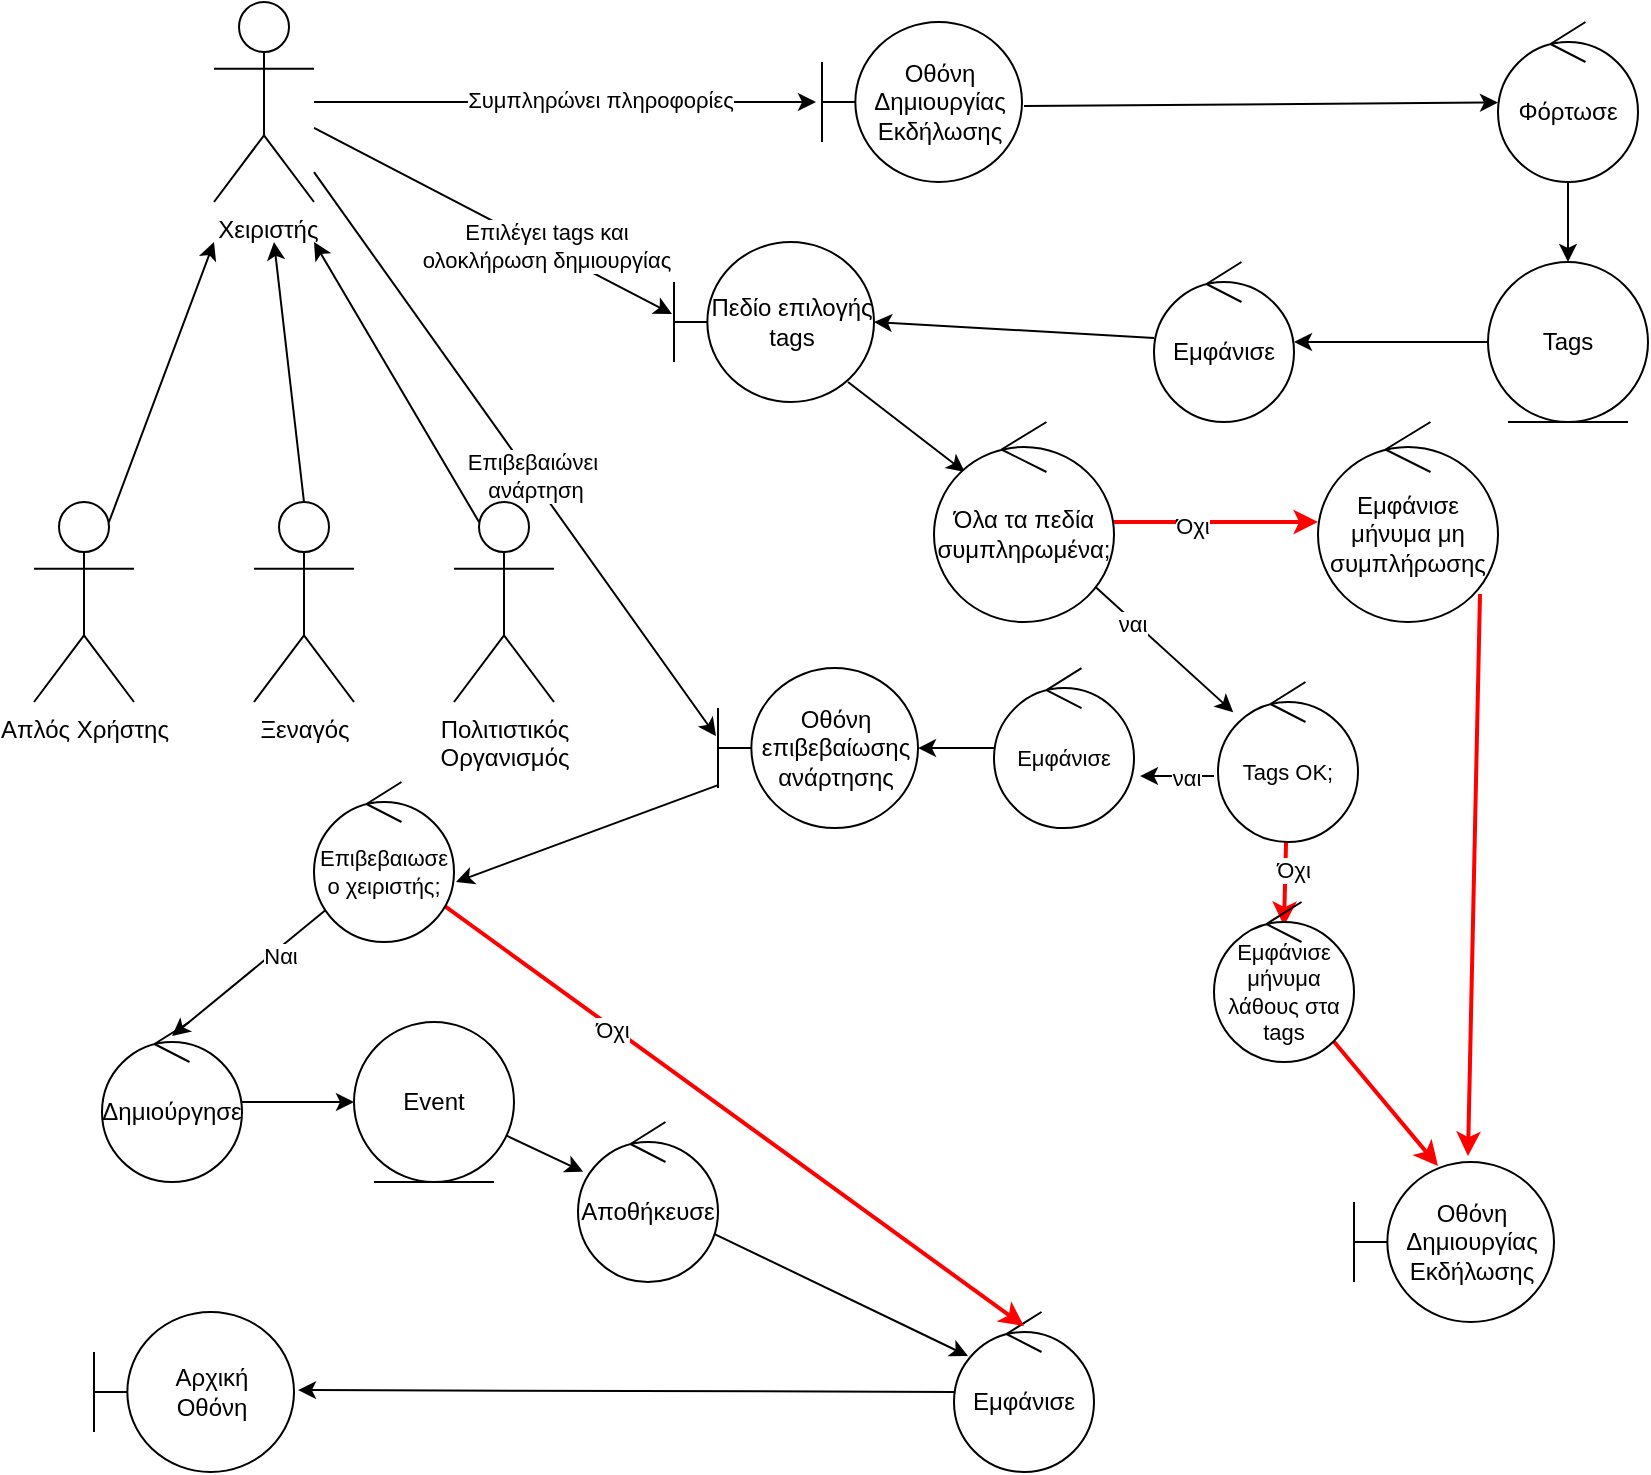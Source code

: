<mxfile version="21.1.8" type="device">
  <diagram name="Page-1" id="zapa7KV8a7RlVslvvhAN">
    <mxGraphModel dx="1050" dy="538" grid="1" gridSize="10" guides="1" tooltips="1" connect="1" arrows="1" fold="1" page="1" pageScale="1" pageWidth="827" pageHeight="1169" math="0" shadow="0">
      <root>
        <mxCell id="0" />
        <mxCell id="1" parent="0" />
        <mxCell id="bD8-YBU_n-V9kNYaD_5w-16" style="edgeStyle=orthogonalEdgeStyle;rounded=0;orthogonalLoop=1;jettySize=auto;html=1;entryX=-0.03;entryY=0.5;entryDx=0;entryDy=0;entryPerimeter=0;" parent="1" source="bD8-YBU_n-V9kNYaD_5w-4" target="bD8-YBU_n-V9kNYaD_5w-15" edge="1">
          <mxGeometry relative="1" as="geometry" />
        </mxCell>
        <mxCell id="bD8-YBU_n-V9kNYaD_5w-17" value="Συμπληρώνει πληροφορίες" style="edgeLabel;html=1;align=center;verticalAlign=middle;resizable=0;points=[];" parent="bD8-YBU_n-V9kNYaD_5w-16" vertex="1" connectable="0">
          <mxGeometry x="0.136" y="1" relative="1" as="geometry">
            <mxPoint as="offset" />
          </mxGeometry>
        </mxCell>
        <mxCell id="bD8-YBU_n-V9kNYaD_5w-28" style="edgeStyle=none;shape=connector;rounded=0;orthogonalLoop=1;jettySize=auto;html=1;entryX=-0.01;entryY=0.45;entryDx=0;entryDy=0;entryPerimeter=0;labelBackgroundColor=default;strokeColor=default;fontFamily=Helvetica;fontSize=11;fontColor=default;endArrow=classic;" parent="1" source="bD8-YBU_n-V9kNYaD_5w-4" target="bD8-YBU_n-V9kNYaD_5w-25" edge="1">
          <mxGeometry relative="1" as="geometry" />
        </mxCell>
        <mxCell id="bD8-YBU_n-V9kNYaD_5w-29" value="&lt;div&gt;Επιλέγει tags και &lt;br&gt;&lt;/div&gt;&lt;div&gt;ολοκλήρωση δημιουργίας&lt;br&gt;&lt;/div&gt;" style="edgeLabel;html=1;align=center;verticalAlign=middle;resizable=0;points=[];fontSize=11;fontFamily=Helvetica;fontColor=default;" parent="bD8-YBU_n-V9kNYaD_5w-28" vertex="1" connectable="0">
          <mxGeometry x="0.282" y="1" relative="1" as="geometry">
            <mxPoint as="offset" />
          </mxGeometry>
        </mxCell>
        <mxCell id="bD8-YBU_n-V9kNYaD_5w-45" style="edgeStyle=none;shape=connector;rounded=0;orthogonalLoop=1;jettySize=auto;html=1;entryX=-0.01;entryY=0.425;entryDx=0;entryDy=0;entryPerimeter=0;labelBackgroundColor=default;strokeColor=default;fontFamily=Helvetica;fontSize=11;fontColor=default;endArrow=classic;" parent="1" source="bD8-YBU_n-V9kNYaD_5w-4" target="bD8-YBU_n-V9kNYaD_5w-42" edge="1">
          <mxGeometry relative="1" as="geometry" />
        </mxCell>
        <mxCell id="bD8-YBU_n-V9kNYaD_5w-46" value="&lt;div&gt;Επιβεβαιώνει&lt;/div&gt;&lt;div&gt;&amp;nbsp;ανάρτηση&lt;/div&gt;" style="edgeLabel;html=1;align=center;verticalAlign=middle;resizable=0;points=[];fontSize=11;fontFamily=Helvetica;fontColor=default;" parent="bD8-YBU_n-V9kNYaD_5w-45" vertex="1" connectable="0">
          <mxGeometry x="0.077" relative="1" as="geometry">
            <mxPoint as="offset" />
          </mxGeometry>
        </mxCell>
        <mxCell id="bD8-YBU_n-V9kNYaD_5w-4" value="&amp;nbsp;Χειριστής " style="shape=umlActor;verticalLabelPosition=bottom;verticalAlign=top;html=1;outlineConnect=0;" parent="1" vertex="1">
          <mxGeometry x="110" y="80" width="50" height="100" as="geometry" />
        </mxCell>
        <mxCell id="bD8-YBU_n-V9kNYaD_5w-11" style="rounded=0;orthogonalLoop=1;jettySize=auto;html=1;exitX=0.75;exitY=0.1;exitDx=0;exitDy=0;exitPerimeter=0;" parent="1" source="bD8-YBU_n-V9kNYaD_5w-8" edge="1">
          <mxGeometry relative="1" as="geometry">
            <mxPoint x="110" y="200" as="targetPoint" />
          </mxGeometry>
        </mxCell>
        <mxCell id="bD8-YBU_n-V9kNYaD_5w-8" value="Απλός Χρήστης" style="shape=umlActor;verticalLabelPosition=bottom;verticalAlign=top;html=1;outlineConnect=0;" parent="1" vertex="1">
          <mxGeometry x="20" y="330" width="50" height="100" as="geometry" />
        </mxCell>
        <mxCell id="bD8-YBU_n-V9kNYaD_5w-12" style="rounded=0;orthogonalLoop=1;jettySize=auto;html=1;exitX=0.5;exitY=0;exitDx=0;exitDy=0;exitPerimeter=0;" parent="1" source="bD8-YBU_n-V9kNYaD_5w-9" edge="1">
          <mxGeometry relative="1" as="geometry">
            <mxPoint x="140" y="200" as="targetPoint" />
            <mxPoint x="150" y="310" as="sourcePoint" />
          </mxGeometry>
        </mxCell>
        <mxCell id="bD8-YBU_n-V9kNYaD_5w-9" value="Ξεναγός" style="shape=umlActor;verticalLabelPosition=bottom;verticalAlign=top;html=1;outlineConnect=0;" parent="1" vertex="1">
          <mxGeometry x="130" y="330" width="50" height="100" as="geometry" />
        </mxCell>
        <mxCell id="bD8-YBU_n-V9kNYaD_5w-13" style="rounded=0;orthogonalLoop=1;jettySize=auto;html=1;exitX=0.25;exitY=0.1;exitDx=0;exitDy=0;exitPerimeter=0;" parent="1" source="bD8-YBU_n-V9kNYaD_5w-10" edge="1">
          <mxGeometry relative="1" as="geometry">
            <mxPoint x="160" y="200" as="targetPoint" />
          </mxGeometry>
        </mxCell>
        <mxCell id="bD8-YBU_n-V9kNYaD_5w-10" value="&lt;div&gt;Πολιτιστικός&lt;/div&gt;&lt;div&gt;Οργανισμός&lt;/div&gt;" style="shape=umlActor;verticalLabelPosition=bottom;verticalAlign=top;html=1;outlineConnect=0;" parent="1" vertex="1">
          <mxGeometry x="230" y="330" width="50" height="100" as="geometry" />
        </mxCell>
        <mxCell id="bD8-YBU_n-V9kNYaD_5w-20" style="rounded=0;orthogonalLoop=1;jettySize=auto;html=1;exitX=1.01;exitY=0.525;exitDx=0;exitDy=0;exitPerimeter=0;" parent="1" source="bD8-YBU_n-V9kNYaD_5w-15" target="bD8-YBU_n-V9kNYaD_5w-19" edge="1">
          <mxGeometry relative="1" as="geometry">
            <mxPoint x="656" y="130" as="sourcePoint" />
          </mxGeometry>
        </mxCell>
        <mxCell id="bD8-YBU_n-V9kNYaD_5w-15" value="Οθόνη Δημιουργίας Εκδήλωσης" style="shape=umlBoundary;whiteSpace=wrap;html=1;" parent="1" vertex="1">
          <mxGeometry x="414" y="90" width="100" height="80" as="geometry" />
        </mxCell>
        <mxCell id="bD8-YBU_n-V9kNYaD_5w-22" style="rounded=0;orthogonalLoop=1;jettySize=auto;html=1;entryX=0.5;entryY=0;entryDx=0;entryDy=0;" parent="1" source="bD8-YBU_n-V9kNYaD_5w-19" target="bD8-YBU_n-V9kNYaD_5w-21" edge="1">
          <mxGeometry relative="1" as="geometry" />
        </mxCell>
        <mxCell id="bD8-YBU_n-V9kNYaD_5w-19" value="Φόρτωσε" style="ellipse;shape=umlControl;whiteSpace=wrap;html=1;" parent="1" vertex="1">
          <mxGeometry x="752" y="90" width="70" height="80" as="geometry" />
        </mxCell>
        <mxCell id="bD8-YBU_n-V9kNYaD_5w-24" style="edgeStyle=none;shape=connector;rounded=0;orthogonalLoop=1;jettySize=auto;html=1;entryX=1;entryY=0.5;entryDx=0;entryDy=0;entryPerimeter=0;labelBackgroundColor=default;strokeColor=default;fontFamily=Helvetica;fontSize=11;fontColor=default;endArrow=classic;" parent="1" source="bD8-YBU_n-V9kNYaD_5w-21" target="bD8-YBU_n-V9kNYaD_5w-23" edge="1">
          <mxGeometry relative="1" as="geometry" />
        </mxCell>
        <mxCell id="bD8-YBU_n-V9kNYaD_5w-21" value="Tags" style="ellipse;shape=umlEntity;whiteSpace=wrap;html=1;" parent="1" vertex="1">
          <mxGeometry x="747" y="210" width="80" height="80" as="geometry" />
        </mxCell>
        <mxCell id="bD8-YBU_n-V9kNYaD_5w-26" style="edgeStyle=none;shape=connector;rounded=0;orthogonalLoop=1;jettySize=auto;html=1;entryX=1;entryY=0.5;entryDx=0;entryDy=0;entryPerimeter=0;labelBackgroundColor=default;strokeColor=default;fontFamily=Helvetica;fontSize=11;fontColor=default;endArrow=classic;" parent="1" source="bD8-YBU_n-V9kNYaD_5w-23" target="bD8-YBU_n-V9kNYaD_5w-25" edge="1">
          <mxGeometry relative="1" as="geometry" />
        </mxCell>
        <mxCell id="bD8-YBU_n-V9kNYaD_5w-23" value="Εμφάνισε" style="ellipse;shape=umlControl;whiteSpace=wrap;html=1;" parent="1" vertex="1">
          <mxGeometry x="580" y="210" width="70" height="80" as="geometry" />
        </mxCell>
        <mxCell id="bD8-YBU_n-V9kNYaD_5w-31" style="edgeStyle=none;shape=connector;rounded=0;orthogonalLoop=1;jettySize=auto;html=1;entryX=0.171;entryY=0.25;entryDx=0;entryDy=0;entryPerimeter=0;labelBackgroundColor=default;strokeColor=default;fontFamily=Helvetica;fontSize=11;fontColor=default;endArrow=classic;exitX=0.87;exitY=0.875;exitDx=0;exitDy=0;exitPerimeter=0;" parent="1" source="bD8-YBU_n-V9kNYaD_5w-25" target="bD8-YBU_n-V9kNYaD_5w-30" edge="1">
          <mxGeometry relative="1" as="geometry" />
        </mxCell>
        <mxCell id="bD8-YBU_n-V9kNYaD_5w-25" value="Πεδίο επιλογής tags" style="shape=umlBoundary;whiteSpace=wrap;html=1;" parent="1" vertex="1">
          <mxGeometry x="340" y="200" width="100" height="80" as="geometry" />
        </mxCell>
        <mxCell id="bD8-YBU_n-V9kNYaD_5w-33" style="edgeStyle=none;shape=connector;rounded=0;orthogonalLoop=1;jettySize=auto;html=1;labelBackgroundColor=default;strokeColor=default;fontFamily=Helvetica;fontSize=11;fontColor=default;endArrow=classic;" parent="1" source="bD8-YBU_n-V9kNYaD_5w-30" target="bD8-YBU_n-V9kNYaD_5w-39" edge="1">
          <mxGeometry relative="1" as="geometry">
            <mxPoint x="630" y="340" as="targetPoint" />
          </mxGeometry>
        </mxCell>
        <mxCell id="bD8-YBU_n-V9kNYaD_5w-35" value="ναι" style="edgeLabel;html=1;align=center;verticalAlign=middle;resizable=0;points=[];fontSize=11;fontFamily=Helvetica;fontColor=default;" parent="bD8-YBU_n-V9kNYaD_5w-33" vertex="1" connectable="0">
          <mxGeometry x="-0.429" y="-1" relative="1" as="geometry">
            <mxPoint as="offset" />
          </mxGeometry>
        </mxCell>
        <mxCell id="cBhaB2CVJODFtWnFs59b-3" style="rounded=0;orthogonalLoop=1;jettySize=auto;html=1;strokeColor=#FF0000;strokeWidth=2;" parent="1" source="bD8-YBU_n-V9kNYaD_5w-30" target="cBhaB2CVJODFtWnFs59b-2" edge="1">
          <mxGeometry relative="1" as="geometry" />
        </mxCell>
        <mxCell id="cBhaB2CVJODFtWnFs59b-4" value="Όχι" style="edgeLabel;html=1;align=center;verticalAlign=middle;resizable=0;points=[];fontSize=11;fontFamily=Helvetica;fontColor=default;" parent="cBhaB2CVJODFtWnFs59b-3" vertex="1" connectable="0">
          <mxGeometry x="-0.24" y="-2" relative="1" as="geometry">
            <mxPoint as="offset" />
          </mxGeometry>
        </mxCell>
        <mxCell id="bD8-YBU_n-V9kNYaD_5w-30" value="Όλα τα πεδία συμπληρωμένα;" style="ellipse;shape=umlControl;whiteSpace=wrap;html=1;" parent="1" vertex="1">
          <mxGeometry x="470" y="290" width="90" height="100" as="geometry" />
        </mxCell>
        <mxCell id="bD8-YBU_n-V9kNYaD_5w-37" style="edgeStyle=none;shape=connector;rounded=0;orthogonalLoop=1;jettySize=auto;html=1;entryX=1.043;entryY=0.675;entryDx=0;entryDy=0;entryPerimeter=0;labelBackgroundColor=default;strokeColor=default;fontFamily=Helvetica;fontSize=11;fontColor=default;endArrow=classic;exitX=-0.029;exitY=0.587;exitDx=0;exitDy=0;exitPerimeter=0;" parent="1" source="bD8-YBU_n-V9kNYaD_5w-39" target="bD8-YBU_n-V9kNYaD_5w-41" edge="1">
          <mxGeometry relative="1" as="geometry">
            <mxPoint x="671.995" y="389.888" as="sourcePoint" />
            <mxPoint x="464" y="453.04" as="targetPoint" />
          </mxGeometry>
        </mxCell>
        <mxCell id="bD8-YBU_n-V9kNYaD_5w-40" value="ναι" style="edgeLabel;html=1;align=center;verticalAlign=middle;resizable=0;points=[];fontSize=11;fontFamily=Helvetica;fontColor=default;" parent="bD8-YBU_n-V9kNYaD_5w-37" vertex="1" connectable="0">
          <mxGeometry x="-0.226" y="1" relative="1" as="geometry">
            <mxPoint as="offset" />
          </mxGeometry>
        </mxCell>
        <mxCell id="cBhaB2CVJODFtWnFs59b-8" style="edgeStyle=none;shape=connector;rounded=0;orthogonalLoop=1;jettySize=auto;html=1;entryX=0.5;entryY=0.15;entryDx=0;entryDy=0;entryPerimeter=0;labelBackgroundColor=default;strokeColor=#FF0000;fontFamily=Helvetica;fontSize=11;fontColor=default;endArrow=classic;strokeWidth=2;" parent="1" source="bD8-YBU_n-V9kNYaD_5w-39" target="cBhaB2CVJODFtWnFs59b-7" edge="1">
          <mxGeometry relative="1" as="geometry" />
        </mxCell>
        <mxCell id="cBhaB2CVJODFtWnFs59b-9" value="&amp;nbsp;Όχι" style="edgeLabel;html=1;align=center;verticalAlign=middle;resizable=0;points=[];fontSize=11;fontFamily=Helvetica;fontColor=default;" parent="cBhaB2CVJODFtWnFs59b-8" vertex="1" connectable="0">
          <mxGeometry x="-0.342" y="2" relative="1" as="geometry">
            <mxPoint as="offset" />
          </mxGeometry>
        </mxCell>
        <mxCell id="bD8-YBU_n-V9kNYaD_5w-39" value="Tags OK;" style="ellipse;shape=umlControl;whiteSpace=wrap;html=1;fontFamily=Helvetica;fontSize=11;fontColor=default;" parent="1" vertex="1">
          <mxGeometry x="612" y="420" width="70" height="80" as="geometry" />
        </mxCell>
        <mxCell id="bD8-YBU_n-V9kNYaD_5w-43" style="edgeStyle=none;shape=connector;rounded=0;orthogonalLoop=1;jettySize=auto;html=1;labelBackgroundColor=default;strokeColor=default;fontFamily=Helvetica;fontSize=11;fontColor=default;endArrow=classic;" parent="1" source="bD8-YBU_n-V9kNYaD_5w-41" target="bD8-YBU_n-V9kNYaD_5w-42" edge="1">
          <mxGeometry relative="1" as="geometry" />
        </mxCell>
        <mxCell id="bD8-YBU_n-V9kNYaD_5w-41" value="Εμφάνισε" style="ellipse;shape=umlControl;whiteSpace=wrap;html=1;fontFamily=Helvetica;fontSize=11;fontColor=default;" parent="1" vertex="1">
          <mxGeometry x="500" y="413.04" width="70" height="80" as="geometry" />
        </mxCell>
        <mxCell id="cBhaB2CVJODFtWnFs59b-13" style="edgeStyle=none;shape=connector;rounded=0;orthogonalLoop=1;jettySize=auto;html=1;entryX=1.014;entryY=0.625;entryDx=0;entryDy=0;entryPerimeter=0;labelBackgroundColor=default;strokeColor=default;fontFamily=Helvetica;fontSize=11;fontColor=default;endArrow=classic;" parent="1" source="bD8-YBU_n-V9kNYaD_5w-42" target="cBhaB2CVJODFtWnFs59b-12" edge="1">
          <mxGeometry relative="1" as="geometry" />
        </mxCell>
        <mxCell id="bD8-YBU_n-V9kNYaD_5w-42" value="Οθόνη επιβεβαίωσης ανάρτησης" style="shape=umlBoundary;whiteSpace=wrap;html=1;" parent="1" vertex="1">
          <mxGeometry x="362" y="413.04" width="100" height="80" as="geometry" />
        </mxCell>
        <mxCell id="bD8-YBU_n-V9kNYaD_5w-50" style="edgeStyle=none;shape=connector;rounded=0;orthogonalLoop=1;jettySize=auto;html=1;entryX=0;entryY=0.5;entryDx=0;entryDy=0;labelBackgroundColor=default;strokeColor=default;fontFamily=Helvetica;fontSize=11;fontColor=default;endArrow=classic;" parent="1" source="bD8-YBU_n-V9kNYaD_5w-47" target="bD8-YBU_n-V9kNYaD_5w-49" edge="1">
          <mxGeometry relative="1" as="geometry" />
        </mxCell>
        <mxCell id="bD8-YBU_n-V9kNYaD_5w-47" value="Δημιούργησε" style="ellipse;shape=umlControl;whiteSpace=wrap;html=1;" parent="1" vertex="1">
          <mxGeometry x="54" y="590" width="70" height="80" as="geometry" />
        </mxCell>
        <mxCell id="bD8-YBU_n-V9kNYaD_5w-52" style="edgeStyle=none;shape=connector;rounded=0;orthogonalLoop=1;jettySize=auto;html=1;labelBackgroundColor=default;strokeColor=default;fontFamily=Helvetica;fontSize=11;fontColor=default;endArrow=classic;" parent="1" source="bD8-YBU_n-V9kNYaD_5w-49" target="bD8-YBU_n-V9kNYaD_5w-51" edge="1">
          <mxGeometry relative="1" as="geometry" />
        </mxCell>
        <mxCell id="bD8-YBU_n-V9kNYaD_5w-49" value="Event" style="ellipse;shape=umlEntity;whiteSpace=wrap;html=1;" parent="1" vertex="1">
          <mxGeometry x="180" y="590" width="80" height="80" as="geometry" />
        </mxCell>
        <mxCell id="bD8-YBU_n-V9kNYaD_5w-55" style="edgeStyle=none;shape=connector;rounded=0;orthogonalLoop=1;jettySize=auto;html=1;entryX=0.1;entryY=0.275;entryDx=0;entryDy=0;entryPerimeter=0;labelBackgroundColor=default;strokeColor=default;fontFamily=Helvetica;fontSize=11;fontColor=default;endArrow=classic;" parent="1" source="bD8-YBU_n-V9kNYaD_5w-51" target="bD8-YBU_n-V9kNYaD_5w-54" edge="1">
          <mxGeometry relative="1" as="geometry" />
        </mxCell>
        <mxCell id="bD8-YBU_n-V9kNYaD_5w-51" value="Αποθήκευσε" style="ellipse;shape=umlControl;whiteSpace=wrap;html=1;" parent="1" vertex="1">
          <mxGeometry x="292" y="640" width="70" height="80" as="geometry" />
        </mxCell>
        <mxCell id="bD8-YBU_n-V9kNYaD_5w-53" value="&lt;div&gt;Αρχική&lt;/div&gt;&lt;div&gt;Οθόνη&lt;br&gt;&lt;/div&gt;" style="shape=umlBoundary;whiteSpace=wrap;html=1;" parent="1" vertex="1">
          <mxGeometry x="50" y="735" width="100" height="80" as="geometry" />
        </mxCell>
        <mxCell id="bD8-YBU_n-V9kNYaD_5w-56" style="edgeStyle=none;shape=connector;rounded=0;orthogonalLoop=1;jettySize=auto;html=1;entryX=1.02;entryY=0.488;entryDx=0;entryDy=0;entryPerimeter=0;labelBackgroundColor=default;strokeColor=default;fontFamily=Helvetica;fontSize=11;fontColor=default;endArrow=classic;" parent="1" source="bD8-YBU_n-V9kNYaD_5w-54" target="bD8-YBU_n-V9kNYaD_5w-53" edge="1">
          <mxGeometry relative="1" as="geometry" />
        </mxCell>
        <mxCell id="bD8-YBU_n-V9kNYaD_5w-54" value="Εμφάνισε" style="ellipse;shape=umlControl;whiteSpace=wrap;html=1;" parent="1" vertex="1">
          <mxGeometry x="480" y="735" width="70" height="80" as="geometry" />
        </mxCell>
        <mxCell id="cBhaB2CVJODFtWnFs59b-6" style="edgeStyle=none;shape=connector;rounded=0;orthogonalLoop=1;jettySize=auto;html=1;labelBackgroundColor=default;strokeColor=#FF0000;fontFamily=Helvetica;fontSize=11;fontColor=default;endArrow=classic;entryX=0.57;entryY=-0.037;entryDx=0;entryDy=0;entryPerimeter=0;exitX=0.9;exitY=0.86;exitDx=0;exitDy=0;exitPerimeter=0;strokeWidth=2;" parent="1" source="cBhaB2CVJODFtWnFs59b-2" target="cBhaB2CVJODFtWnFs59b-5" edge="1">
          <mxGeometry relative="1" as="geometry" />
        </mxCell>
        <mxCell id="cBhaB2CVJODFtWnFs59b-2" value="Εμφάνισε μήνυμα μη συμπλήρωσης" style="ellipse;shape=umlControl;whiteSpace=wrap;html=1;" parent="1" vertex="1">
          <mxGeometry x="662" y="290" width="90" height="100" as="geometry" />
        </mxCell>
        <mxCell id="cBhaB2CVJODFtWnFs59b-5" value="Οθόνη Δημιουργίας Εκδήλωσης" style="shape=umlBoundary;whiteSpace=wrap;html=1;" parent="1" vertex="1">
          <mxGeometry x="680" y="660" width="100" height="80" as="geometry" />
        </mxCell>
        <mxCell id="cBhaB2CVJODFtWnFs59b-10" style="edgeStyle=none;shape=connector;rounded=0;orthogonalLoop=1;jettySize=auto;html=1;entryX=0.42;entryY=0.025;entryDx=0;entryDy=0;entryPerimeter=0;labelBackgroundColor=default;strokeColor=#FF0000;fontFamily=Helvetica;fontSize=11;fontColor=default;endArrow=classic;strokeWidth=2;" parent="1" source="cBhaB2CVJODFtWnFs59b-7" target="cBhaB2CVJODFtWnFs59b-5" edge="1">
          <mxGeometry relative="1" as="geometry" />
        </mxCell>
        <mxCell id="cBhaB2CVJODFtWnFs59b-7" value="Εμφάνισε μήνυμα λάθους στα tags" style="ellipse;shape=umlControl;whiteSpace=wrap;html=1;fontFamily=Helvetica;fontSize=11;fontColor=default;" parent="1" vertex="1">
          <mxGeometry x="610" y="530" width="70" height="80" as="geometry" />
        </mxCell>
        <mxCell id="cBhaB2CVJODFtWnFs59b-14" style="edgeStyle=none;shape=connector;rounded=0;orthogonalLoop=1;jettySize=auto;html=1;entryX=0.5;entryY=0.088;entryDx=0;entryDy=0;entryPerimeter=0;labelBackgroundColor=default;strokeColor=default;fontFamily=Helvetica;fontSize=11;fontColor=default;endArrow=classic;" parent="1" source="cBhaB2CVJODFtWnFs59b-12" target="bD8-YBU_n-V9kNYaD_5w-47" edge="1">
          <mxGeometry relative="1" as="geometry" />
        </mxCell>
        <mxCell id="cBhaB2CVJODFtWnFs59b-15" value="Ναι" style="edgeLabel;html=1;align=center;verticalAlign=middle;resizable=0;points=[];fontSize=11;fontFamily=Helvetica;fontColor=default;" parent="cBhaB2CVJODFtWnFs59b-14" vertex="1" connectable="0">
          <mxGeometry x="-0.318" y="2" relative="1" as="geometry">
            <mxPoint x="1" as="offset" />
          </mxGeometry>
        </mxCell>
        <mxCell id="cBhaB2CVJODFtWnFs59b-16" style="edgeStyle=none;shape=connector;rounded=0;orthogonalLoop=1;jettySize=auto;html=1;labelBackgroundColor=default;strokeColor=#FF0000;fontFamily=Helvetica;fontSize=11;fontColor=default;endArrow=classic;entryX=0.5;entryY=0.088;entryDx=0;entryDy=0;entryPerimeter=0;strokeWidth=2;" parent="1" source="cBhaB2CVJODFtWnFs59b-12" target="bD8-YBU_n-V9kNYaD_5w-54" edge="1">
          <mxGeometry relative="1" as="geometry">
            <mxPoint x="470" y="730" as="targetPoint" />
          </mxGeometry>
        </mxCell>
        <mxCell id="cBhaB2CVJODFtWnFs59b-17" value="Όχι" style="edgeLabel;html=1;align=center;verticalAlign=middle;resizable=0;points=[];fontSize=11;fontFamily=Helvetica;fontColor=default;" parent="cBhaB2CVJODFtWnFs59b-16" vertex="1" connectable="0">
          <mxGeometry x="-0.414" y="-1" relative="1" as="geometry">
            <mxPoint as="offset" />
          </mxGeometry>
        </mxCell>
        <mxCell id="cBhaB2CVJODFtWnFs59b-12" value="Επιβεβαιωσε ο χειριστής;" style="ellipse;shape=umlControl;whiteSpace=wrap;html=1;fontFamily=Helvetica;fontSize=11;fontColor=default;" parent="1" vertex="1">
          <mxGeometry x="160" y="470" width="70" height="80" as="geometry" />
        </mxCell>
      </root>
    </mxGraphModel>
  </diagram>
</mxfile>
